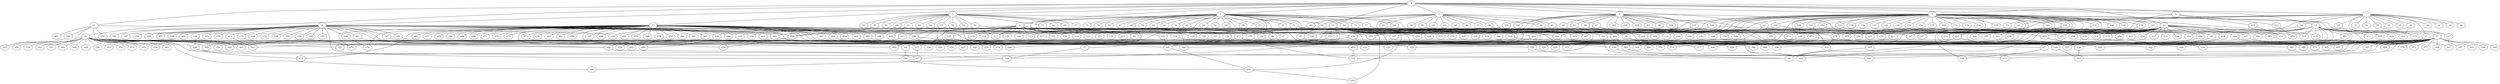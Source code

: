 
graph graphname {
    0 -- 1
0 -- 2
0 -- 3
0 -- 4
0 -- 5
0 -- 6
0 -- 7
0 -- 8
0 -- 9
0 -- 10
0 -- 11
0 -- 12
0 -- 13
0 -- 14
0 -- 15
0 -- 16
1 -- 32
1 -- 33
1 -- 17
1 -- 18
1 -- 19
1 -- 20
1 -- 21
1 -- 22
1 -- 23
1 -- 24
1 -- 25
1 -- 26
1 -- 27
1 -- 28
1 -- 29
1 -- 30
1 -- 31
1 -- 272
2 -- 34
2 -- 35
2 -- 36
2 -- 37
2 -- 38
2 -- 39
2 -- 40
2 -- 41
2 -- 42
2 -- 43
2 -- 44
2 -- 45
2 -- 46
2 -- 47
2 -- 338
2 -- 191
2 -- 58
3 -- 48
3 -- 49
3 -- 50
3 -- 51
3 -- 52
3 -- 53
3 -- 54
3 -- 55
3 -- 56
3 -- 57
3 -- 58
3 -- 59
3 -- 60
3 -- 61
3 -- 62
3 -- 63
4 -- 64
4 -- 65
4 -- 66
4 -- 67
4 -- 68
4 -- 69
4 -- 70
4 -- 71
4 -- 72
4 -- 73
4 -- 74
4 -- 75
4 -- 76
4 -- 77
4 -- 78
4 -- 79
4 -- 80
4 -- 81
4 -- 82
4 -- 83
4 -- 84
4 -- 85
4 -- 86
4 -- 87
4 -- 88
4 -- 89
4 -- 90
4 -- 91
4 -- 92
5 -- 96
5 -- 98
5 -- 99
5 -- 100
5 -- 101
5 -- 102
5 -- 97
5 -- 104
5 -- 105
5 -- 106
5 -- 103
5 -- 108
5 -- 109
5 -- 107
5 -- 93
5 -- 94
5 -- 95
5 -- 305
5 -- 233
6 -- 128
6 -- 130
6 -- 131
6 -- 132
6 -- 129
6 -- 110
6 -- 111
6 -- 112
6 -- 113
6 -- 114
6 -- 115
6 -- 116
6 -- 117
6 -- 118
6 -- 119
6 -- 120
6 -- 121
6 -- 122
6 -- 123
6 -- 124
6 -- 125
6 -- 126
6 -- 127
6 -- 195
7 -- 133
7 -- 134
7 -- 135
7 -- 136
7 -- 137
7 -- 138
7 -- 139
7 -- 140
7 -- 141
7 -- 142
7 -- 143
7 -- 144
7 -- 145
7 -- 146
7 -- 147
7 -- 148
7 -- 149
7 -- 150
7 -- 151
7 -- 152
7 -- 153
7 -- 154
7 -- 155
7 -- 156
7 -- 157
7 -- 158
7 -- 159
7 -- 160
7 -- 161
7 -- 162
7 -- 163
7 -- 164
7 -- 165
7 -- 166
7 -- 167
7 -- 168
7 -- 169
7 -- 170
7 -- 171
7 -- 172
7 -- 173
7 -- 174
7 -- 175
7 -- 176
7 -- 236
7 -- 274
8 -- 177
8 -- 178
8 -- 179
8 -- 180
8 -- 181
8 -- 182
8 -- 183
8 -- 184
8 -- 185
8 -- 186
8 -- 187
8 -- 188
8 -- 189
8 -- 190
8 -- 191
8 -- 192
8 -- 193
8 -- 194
8 -- 195
8 -- 196
8 -- 197
8 -- 198
8 -- 199
8 -- 200
8 -- 201
8 -- 202
8 -- 203
8 -- 204
8 -- 205
8 -- 206
8 -- 207
8 -- 208
8 -- 209
8 -- 210
8 -- 211
8 -- 212
9 -- 213
9 -- 214
9 -- 215
10 -- 216
10 -- 217
10 -- 218
10 -- 219
10 -- 220
10 -- 221
10 -- 222
10 -- 223
10 -- 224
10 -- 225
10 -- 226
10 -- 227
10 -- 228
10 -- 229
10 -- 230
10 -- 231
10 -- 232
10 -- 233
10 -- 234
10 -- 235
10 -- 236
10 -- 237
10 -- 238
10 -- 239
10 -- 240
10 -- 241
10 -- 242
10 -- 243
10 -- 244
10 -- 245
10 -- 25
10 -- 88
11 -- 246
11 -- 247
11 -- 248
11 -- 249
11 -- 250
11 -- 251
12 -- 252
12 -- 253
12 -- 360
13 -- 256
13 -- 258
13 -- 259
13 -- 260
13 -- 261
13 -- 262
13 -- 257
13 -- 264
13 -- 265
13 -- 266
13 -- 267
13 -- 268
13 -- 269
13 -- 270
13 -- 271
13 -- 272
13 -- 273
13 -- 274
13 -- 275
13 -- 276
13 -- 277
13 -- 278
13 -- 279
13 -- 280
13 -- 281
13 -- 282
13 -- 283
13 -- 284
13 -- 285
13 -- 286
13 -- 287
13 -- 288
13 -- 289
13 -- 290
13 -- 291
13 -- 292
13 -- 293
13 -- 294
13 -- 295
13 -- 296
13 -- 297
13 -- 298
13 -- 263
13 -- 300
13 -- 299
13 -- 254
13 -- 255
14 -- 301
14 -- 302
14 -- 303
14 -- 304
14 -- 305
14 -- 306
14 -- 307
14 -- 308
14 -- 309
14 -- 310
14 -- 311
14 -- 312
14 -- 313
14 -- 270
14 -- 135
14 -- 88
15 -- 314
15 -- 315
15 -- 316
15 -- 317
15 -- 318
15 -- 319
15 -- 320
15 -- 321
15 -- 322
15 -- 323
15 -- 324
15 -- 325
15 -- 326
15 -- 327
15 -- 328
15 -- 329
15 -- 330
15 -- 331
15 -- 332
15 -- 333
15 -- 334
15 -- 335
15 -- 336
15 -- 25
16 -- 337
16 -- 338
16 -- 339
16 -- 340
16 -- 341
16 -- 342
16 -- 343
16 -- 344
16 -- 345
16 -- 346
16 -- 347
16 -- 348
16 -- 349
16 -- 350
16 -- 351
16 -- 352
16 -- 353
16 -- 354
16 -- 355
16 -- 356
16 -- 357
16 -- 358
16 -- 359
16 -- 360
16 -- 361
16 -- 362
16 -- 363
16 -- 364
16 -- 365
16 -- 65
17 -- 384
17 -- 386
17 -- 387
17 -- 388
17 -- 389
17 -- 390
17 -- 385
17 -- 392
17 -- 393
17 -- 394
17 -- 395
17 -- 396
17 -- 397
17 -- 398
17 -- 399
17 -- 391
17 -- 366
17 -- 367
17 -- 368
17 -- 369
17 -- 370
17 -- 371
17 -- 372
17 -- 373
17 -- 374
17 -- 375
17 -- 376
17 -- 377
17 -- 378
17 -- 379
17 -- 380
17 -- 381
17 -- 382
17 -- 383
21 -- 303
21 -- 255
23 -- 110
27 -- 156
27 -- 391
28 -- 137
29 -- 175
30 -- 314
33 -- 209
34 -- 395
34 -- 373
35 -- 291
39 -- 204
40 -- 347
40 -- 99
40 -- 323
41 -- 264
44 -- 389
46 -- 115
47 -- 236
47 -- 223
48 -- 298
50 -- 390
51 -- 115
52 -- 380
52 -- 338
52 -- 117
53 -- 209
55 -- 296
55 -- 166
55 -- 378
55 -- 359
56 -- 188
56 -- 113
57 -- 80
57 -- 238
58 -- 107
58 -- 85
59 -- 163
59 -- 248
60 -- 150
61 -- 295
61 -- 392
61 -- 196
62 -- 65
62 -- 167
62 -- 86
65 -- 190
66 -- 87
70 -- 203
72 -- 153
72 -- 131
73 -- 332
74 -- 117
75 -- 148
77 -- 170
80 -- 311
82 -- 180
82 -- 140
83 -- 116
84 -- 354
84 -- 359
85 -- 230
86 -- 156
88 -- 97
89 -- 99
90 -- 225
90 -- 173
91 -- 224
92 -- 210
92 -- 103
92 -- 380
93 -- 308
93 -- 398
93 -- 290
94 -- 164
95 -- 327
96 -- 242
96 -- 236
97 -- 168
99 -- 381
100 -- 120
101 -- 204
102 -- 113
106 -- 306
106 -- 264
111 -- 184
111 -- 202
114 -- 369
115 -- 320
116 -- 229
120 -- 267
124 -- 382
125 -- 270
133 -- 310
133 -- 283
137 -- 307
138 -- 158
139 -- 227
143 -- 375
145 -- 147
145 -- 281
145 -- 213
146 -- 226
149 -- 383
150 -- 337
150 -- 319
152 -- 221
156 -- 383
157 -- 212
157 -- 315
158 -- 363
158 -- 322
160 -- 245
161 -- 167
162 -- 224
164 -- 341
165 -- 381
166 -- 317
169 -- 236
176 -- 243
177 -- 274
180 -- 340
180 -- 336
186 -- 249
186 -- 274
187 -- 322
190 -- 316
191 -- 291
196 -- 288
198 -- 278
199 -- 224
201 -- 362
204 -- 365
209 -- 256
211 -- 341
212 -- 386
212 -- 344
212 -- 374
214 -- 255
215 -- 231
218 -- 357
221 -- 293
222 -- 365
227 -- 381
227 -- 357
230 -- 242
237 -- 397
239 -- 356
244 -- 385
246 -- 247
249 -- 332
249 -- 273
250 -- 363
250 -- 321
252 -- 331
252 -- 302
254 -- 366
263 -- 331
264 -- 379
272 -- 315
272 -- 391
275 -- 288
280 -- 304
280 -- 378
281 -- 320
284 -- 373
285 -- 362
291 -- 316
292 -- 376
293 -- 374
296 -- 390
301 -- 357
308 -- 388
316 -- 330
318 -- 359
329 -- 398
329 -- 362
331 -- 396
332 -- 349
337 -- 347
362 -- 381
365 -- 371

}
